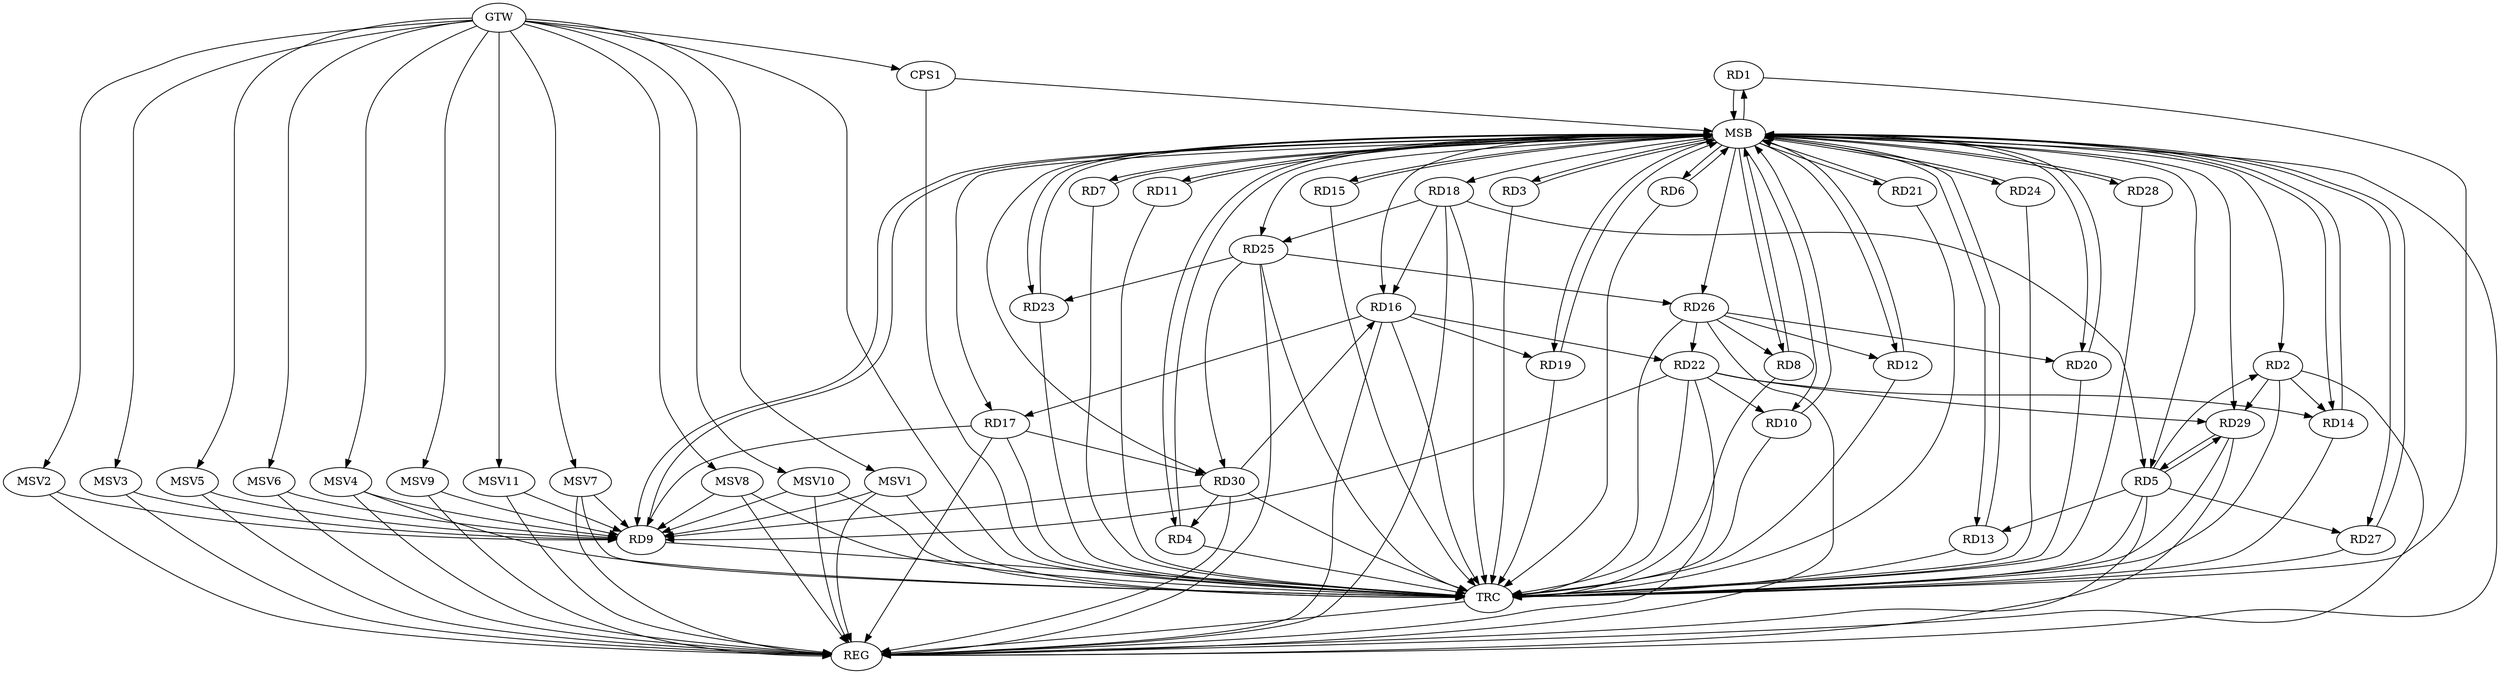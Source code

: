 strict digraph G {
  RD1 [ label="RD1" ];
  RD2 [ label="RD2" ];
  RD3 [ label="RD3" ];
  RD4 [ label="RD4" ];
  RD5 [ label="RD5" ];
  RD6 [ label="RD6" ];
  RD7 [ label="RD7" ];
  RD8 [ label="RD8" ];
  RD9 [ label="RD9" ];
  RD10 [ label="RD10" ];
  RD11 [ label="RD11" ];
  RD12 [ label="RD12" ];
  RD13 [ label="RD13" ];
  RD14 [ label="RD14" ];
  RD15 [ label="RD15" ];
  RD16 [ label="RD16" ];
  RD17 [ label="RD17" ];
  RD18 [ label="RD18" ];
  RD19 [ label="RD19" ];
  RD20 [ label="RD20" ];
  RD21 [ label="RD21" ];
  RD22 [ label="RD22" ];
  RD23 [ label="RD23" ];
  RD24 [ label="RD24" ];
  RD25 [ label="RD25" ];
  RD26 [ label="RD26" ];
  RD27 [ label="RD27" ];
  RD28 [ label="RD28" ];
  RD29 [ label="RD29" ];
  RD30 [ label="RD30" ];
  CPS1 [ label="CPS1" ];
  GTW [ label="GTW" ];
  REG [ label="REG" ];
  MSB [ label="MSB" ];
  TRC [ label="TRC" ];
  MSV1 [ label="MSV1" ];
  MSV2 [ label="MSV2" ];
  MSV3 [ label="MSV3" ];
  MSV4 [ label="MSV4" ];
  MSV5 [ label="MSV5" ];
  MSV6 [ label="MSV6" ];
  MSV7 [ label="MSV7" ];
  MSV8 [ label="MSV8" ];
  MSV9 [ label="MSV9" ];
  MSV10 [ label="MSV10" ];
  MSV11 [ label="MSV11" ];
  RD5 -> RD2;
  RD2 -> RD14;
  RD2 -> RD29;
  RD30 -> RD4;
  RD5 -> RD13;
  RD18 -> RD5;
  RD5 -> RD27;
  RD5 -> RD29;
  RD29 -> RD5;
  RD26 -> RD8;
  RD17 -> RD9;
  RD22 -> RD9;
  RD30 -> RD9;
  RD22 -> RD10;
  RD26 -> RD12;
  RD22 -> RD14;
  RD16 -> RD17;
  RD18 -> RD16;
  RD16 -> RD19;
  RD16 -> RD22;
  RD30 -> RD16;
  RD17 -> RD30;
  RD18 -> RD25;
  RD26 -> RD20;
  RD26 -> RD22;
  RD22 -> RD29;
  RD25 -> RD23;
  RD25 -> RD26;
  RD25 -> RD30;
  GTW -> CPS1;
  RD2 -> REG;
  RD5 -> REG;
  RD16 -> REG;
  RD17 -> REG;
  RD18 -> REG;
  RD22 -> REG;
  RD25 -> REG;
  RD26 -> REG;
  RD29 -> REG;
  RD30 -> REG;
  RD1 -> MSB;
  MSB -> RD16;
  MSB -> RD18;
  MSB -> RD19;
  MSB -> RD24;
  MSB -> RD25;
  MSB -> RD29;
  MSB -> RD30;
  MSB -> REG;
  RD3 -> MSB;
  MSB -> RD6;
  MSB -> RD17;
  MSB -> RD21;
  MSB -> RD23;
  MSB -> RD26;
  MSB -> RD28;
  RD4 -> MSB;
  MSB -> RD10;
  MSB -> RD12;
  MSB -> RD14;
  RD6 -> MSB;
  RD7 -> MSB;
  MSB -> RD5;
  RD8 -> MSB;
  MSB -> RD7;
  MSB -> RD13;
  MSB -> RD20;
  RD9 -> MSB;
  MSB -> RD15;
  RD10 -> MSB;
  MSB -> RD2;
  RD11 -> MSB;
  MSB -> RD3;
  RD12 -> MSB;
  MSB -> RD9;
  MSB -> RD11;
  RD13 -> MSB;
  RD14 -> MSB;
  MSB -> RD8;
  RD15 -> MSB;
  RD19 -> MSB;
  RD20 -> MSB;
  MSB -> RD1;
  MSB -> RD4;
  RD21 -> MSB;
  RD23 -> MSB;
  RD24 -> MSB;
  RD27 -> MSB;
  RD28 -> MSB;
  CPS1 -> MSB;
  MSB -> RD27;
  RD1 -> TRC;
  RD2 -> TRC;
  RD3 -> TRC;
  RD4 -> TRC;
  RD5 -> TRC;
  RD6 -> TRC;
  RD7 -> TRC;
  RD8 -> TRC;
  RD9 -> TRC;
  RD10 -> TRC;
  RD11 -> TRC;
  RD12 -> TRC;
  RD13 -> TRC;
  RD14 -> TRC;
  RD15 -> TRC;
  RD16 -> TRC;
  RD17 -> TRC;
  RD18 -> TRC;
  RD19 -> TRC;
  RD20 -> TRC;
  RD21 -> TRC;
  RD22 -> TRC;
  RD23 -> TRC;
  RD24 -> TRC;
  RD25 -> TRC;
  RD26 -> TRC;
  RD27 -> TRC;
  RD28 -> TRC;
  RD29 -> TRC;
  RD30 -> TRC;
  CPS1 -> TRC;
  GTW -> TRC;
  TRC -> REG;
  MSV1 -> RD9;
  GTW -> MSV1;
  MSV1 -> REG;
  MSV1 -> TRC;
  MSV2 -> RD9;
  MSV3 -> RD9;
  GTW -> MSV2;
  MSV2 -> REG;
  GTW -> MSV3;
  MSV3 -> REG;
  MSV4 -> RD9;
  GTW -> MSV4;
  MSV4 -> REG;
  MSV4 -> TRC;
  MSV5 -> RD9;
  GTW -> MSV5;
  MSV5 -> REG;
  MSV6 -> RD9;
  GTW -> MSV6;
  MSV6 -> REG;
  MSV7 -> RD9;
  GTW -> MSV7;
  MSV7 -> REG;
  MSV7 -> TRC;
  MSV8 -> RD9;
  GTW -> MSV8;
  MSV8 -> REG;
  MSV8 -> TRC;
  MSV9 -> RD9;
  GTW -> MSV9;
  MSV9 -> REG;
  MSV10 -> RD9;
  GTW -> MSV10;
  MSV10 -> REG;
  MSV10 -> TRC;
  MSV11 -> RD9;
  GTW -> MSV11;
  MSV11 -> REG;
}
